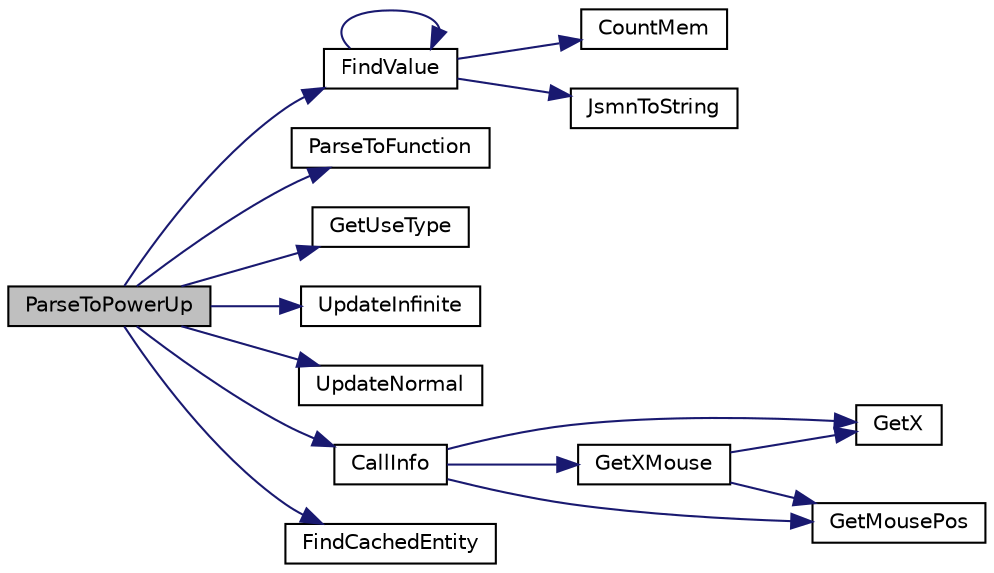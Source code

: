 digraph "ParseToPowerUp"
{
  edge [fontname="Helvetica",fontsize="10",labelfontname="Helvetica",labelfontsize="10"];
  node [fontname="Helvetica",fontsize="10",shape=record];
  rankdir="LR";
  Node1 [label="ParseToPowerUp",height=0.2,width=0.4,color="black", fillcolor="grey75", style="filled", fontcolor="black"];
  Node1 -> Node2 [color="midnightblue",fontsize="10",style="solid",fontname="Helvetica"];
  Node2 [label="FindValue",height=0.2,width=0.4,color="black", fillcolor="white", style="filled",URL="$mystrings_8c.html#ac183085aec4f8b1867b5737aacb9c37f"];
  Node2 -> Node3 [color="midnightblue",fontsize="10",style="solid",fontname="Helvetica"];
  Node3 [label="CountMem",height=0.2,width=0.4,color="black", fillcolor="white", style="filled",URL="$globals_8h.html#ab5272b6a1f2bf961c7534ec91a243715"];
  Node2 -> Node4 [color="midnightblue",fontsize="10",style="solid",fontname="Helvetica"];
  Node4 [label="JsmnToString",height=0.2,width=0.4,color="black", fillcolor="white", style="filled",URL="$mystrings_8c.html#a78d7d9580e10b30e6409ebfeb29e5cfe"];
  Node2 -> Node2 [color="midnightblue",fontsize="10",style="solid",fontname="Helvetica"];
  Node1 -> Node5 [color="midnightblue",fontsize="10",style="solid",fontname="Helvetica"];
  Node5 [label="ParseToFunction",height=0.2,width=0.4,color="black", fillcolor="white", style="filled",URL="$parsefunction_8c.html#a3364b018786a8ca3a643e80ee703807f"];
  Node1 -> Node6 [color="midnightblue",fontsize="10",style="solid",fontname="Helvetica"];
  Node6 [label="GetUseType",height=0.2,width=0.4,color="black", fillcolor="white", style="filled",URL="$parsepowerup_8c.html#a5eacfd4521f47eb6ce756416ed91ffb4"];
  Node1 -> Node7 [color="midnightblue",fontsize="10",style="solid",fontname="Helvetica"];
  Node7 [label="UpdateInfinite",height=0.2,width=0.4,color="black", fillcolor="white", style="filled",URL="$parsepowerup_8c.html#a7ae6cede71041d57a4863372b0f2a43a"];
  Node1 -> Node8 [color="midnightblue",fontsize="10",style="solid",fontname="Helvetica"];
  Node8 [label="UpdateNormal",height=0.2,width=0.4,color="black", fillcolor="white", style="filled",URL="$parsepowerup_8c.html#abfc420da26ddb1f9d592bf432644c94c"];
  Node1 -> Node9 [color="midnightblue",fontsize="10",style="solid",fontname="Helvetica"];
  Node9 [label="CallInfo",height=0.2,width=0.4,color="black", fillcolor="white", style="filled",URL="$parsepowerup_8c.html#a4e4cd8f4b3499de1268fd7cf1ed0a790"];
  Node9 -> Node10 [color="midnightblue",fontsize="10",style="solid",fontname="Helvetica"];
  Node10 [label="GetXMouse",height=0.2,width=0.4,color="black", fillcolor="white", style="filled",URL="$parsefunction_8c.html#a0f50ddf2c031233309190bfe8e3f8701"];
  Node10 -> Node11 [color="midnightblue",fontsize="10",style="solid",fontname="Helvetica"];
  Node11 [label="GetX",height=0.2,width=0.4,color="black", fillcolor="white", style="filled",URL="$parsefunction_8c.html#a2f1ce1fc3533578da89e9d9e566769af"];
  Node10 -> Node12 [color="midnightblue",fontsize="10",style="solid",fontname="Helvetica"];
  Node12 [label="GetMousePos",height=0.2,width=0.4,color="black", fillcolor="white", style="filled",URL="$parsefunction_8c.html#a9f48ba431a0a1cfb77ac410398303773"];
  Node9 -> Node11 [color="midnightblue",fontsize="10",style="solid",fontname="Helvetica"];
  Node9 -> Node12 [color="midnightblue",fontsize="10",style="solid",fontname="Helvetica"];
  Node1 -> Node13 [color="midnightblue",fontsize="10",style="solid",fontname="Helvetica"];
  Node13 [label="FindCachedEntity",height=0.2,width=0.4,color="black", fillcolor="white", style="filled",URL="$entity_8c.html#a018dc9e984dbb58b293f263775b528c6"];
}
